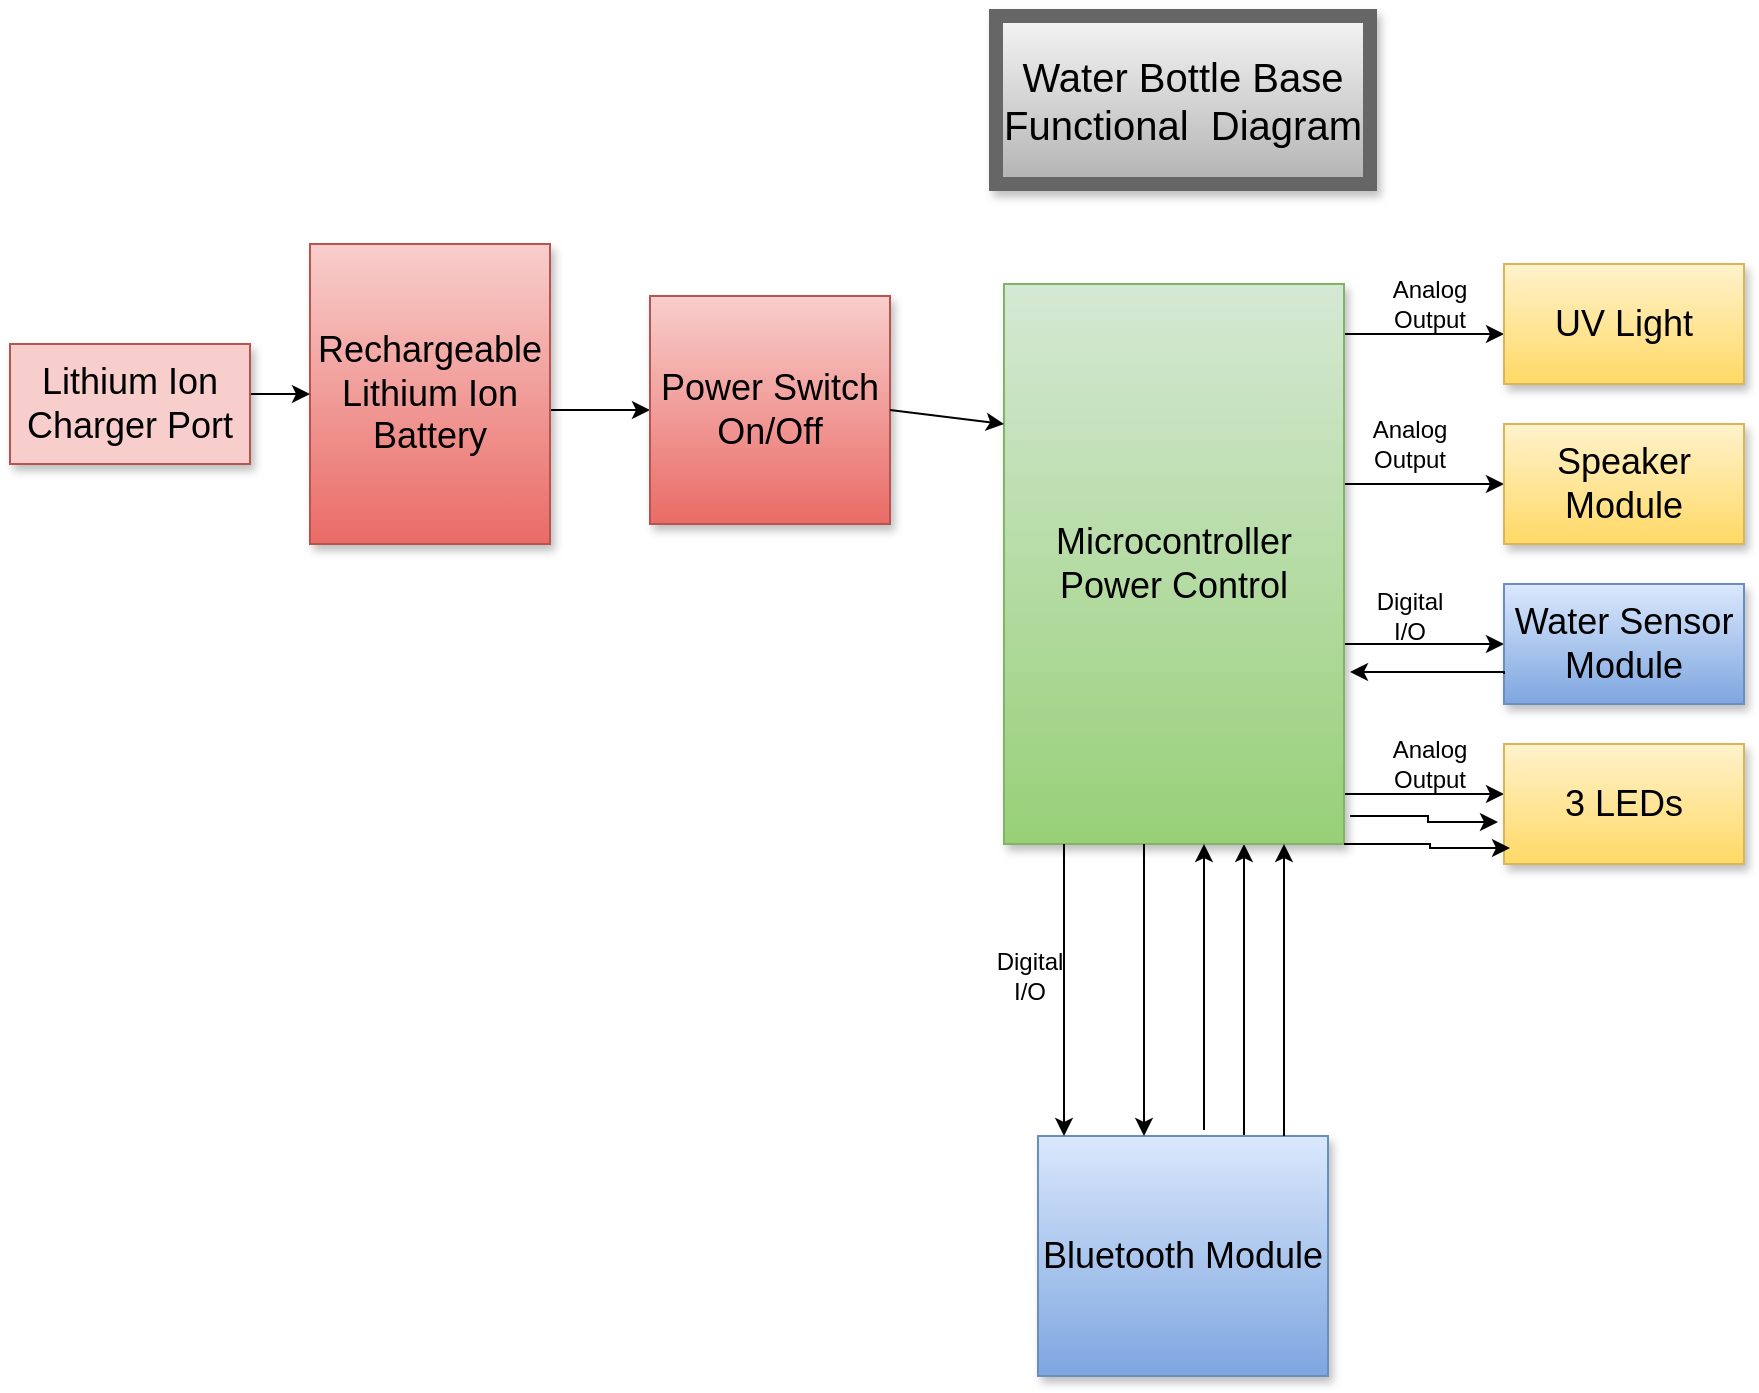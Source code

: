 <mxfile version="15.1.4" type="github">
  <diagram name="Page-1" id="90a13364-a465-7bf4-72fc-28e22215d7a0">
    <mxGraphModel dx="1564" dy="936" grid="1" gridSize="10" guides="1" tooltips="1" connect="1" arrows="1" fold="1" page="1" pageScale="1.5" pageWidth="1169" pageHeight="826" background="none" math="0" shadow="0">
      <root>
        <mxCell id="0" style=";html=1;" />
        <mxCell id="1" style=";html=1;" parent="0" />
        <mxCell id="3a17f1ce550125da-1" value="Water Bottle Base Functional&amp;nbsp; Diagram" style="whiteSpace=wrap;html=1;shadow=1;fontSize=20;fillColor=#f5f5f5;strokeColor=#666666;strokeWidth=7;gradientColor=#b3b3b3;" parent="1" vertex="1">
          <mxGeometry x="783" y="320" width="187" height="84" as="geometry" />
        </mxCell>
        <mxCell id="3a17f1ce550125da-13" style="edgeStyle=elbowEdgeStyle;rounded=0;html=1;startArrow=none;startFill=0;jettySize=auto;orthogonalLoop=1;fontSize=18;elbow=vertical;" parent="1" source="3a17f1ce550125da-2" target="3a17f1ce550125da-4" edge="1">
          <mxGeometry relative="1" as="geometry" />
        </mxCell>
        <mxCell id="3a17f1ce550125da-14" style="edgeStyle=elbowEdgeStyle;rounded=0;html=1;startArrow=none;startFill=0;jettySize=auto;orthogonalLoop=1;fontSize=18;elbow=vertical;" parent="1" source="3a17f1ce550125da-2" target="3a17f1ce550125da-5" edge="1">
          <mxGeometry relative="1" as="geometry" />
        </mxCell>
        <mxCell id="3a17f1ce550125da-15" style="edgeStyle=elbowEdgeStyle;rounded=0;html=1;startArrow=none;startFill=0;jettySize=auto;orthogonalLoop=1;fontSize=18;elbow=vertical;" parent="1" source="3a17f1ce550125da-2" target="3a17f1ce550125da-6" edge="1">
          <mxGeometry relative="1" as="geometry" />
        </mxCell>
        <mxCell id="3a17f1ce550125da-16" style="edgeStyle=elbowEdgeStyle;rounded=0;html=1;startArrow=none;startFill=0;jettySize=auto;orthogonalLoop=1;fontSize=18;elbow=vertical;" parent="1" source="3a17f1ce550125da-2" target="3a17f1ce550125da-7" edge="1">
          <mxGeometry relative="1" as="geometry" />
        </mxCell>
        <mxCell id="3a17f1ce550125da-17" style="edgeStyle=elbowEdgeStyle;rounded=0;html=1;startArrow=none;startFill=0;jettySize=auto;orthogonalLoop=1;fontSize=18;" parent="1" source="3a17f1ce550125da-10" target="3a17f1ce550125da-2" edge="1">
          <mxGeometry relative="1" as="geometry">
            <Array as="points">
              <mxPoint x="907" y="754" />
            </Array>
          </mxGeometry>
        </mxCell>
        <mxCell id="3a17f1ce550125da-2" value="Microcontroller Power Control" style="whiteSpace=wrap;html=1;shadow=1;fontSize=18;fillColor=#d5e8d4;strokeColor=#82b366;gradientColor=#97d077;" parent="1" vertex="1">
          <mxGeometry x="787" y="454" width="170" height="280" as="geometry" />
        </mxCell>
        <mxCell id="3a17f1ce550125da-4" value="UV Light" style="whiteSpace=wrap;html=1;shadow=1;fontSize=18;fillColor=#fff2cc;strokeColor=#d6b656;gradientColor=#ffd966;" parent="1" vertex="1">
          <mxGeometry x="1037" y="444" width="120" height="60" as="geometry" />
        </mxCell>
        <mxCell id="3a17f1ce550125da-5" value="Speaker Module" style="whiteSpace=wrap;html=1;shadow=1;fontSize=18;fillColor=#fff2cc;strokeColor=#d6b656;gradientColor=#ffd966;" parent="1" vertex="1">
          <mxGeometry x="1037" y="524" width="120" height="60" as="geometry" />
        </mxCell>
        <mxCell id="3a17f1ce550125da-6" value="Water Sensor Module" style="whiteSpace=wrap;html=1;shadow=1;fontSize=18;fillColor=#dae8fc;strokeColor=#6c8ebf;gradientColor=#7ea6e0;" parent="1" vertex="1">
          <mxGeometry x="1037" y="604" width="120" height="60" as="geometry" />
        </mxCell>
        <mxCell id="3a17f1ce550125da-7" value="3 LEDs" style="whiteSpace=wrap;html=1;shadow=1;fontSize=18;fillColor=#fff2cc;strokeColor=#d6b656;gradientColor=#ffd966;" parent="1" vertex="1">
          <mxGeometry x="1037" y="684" width="120" height="60" as="geometry" />
        </mxCell>
        <mxCell id="3a17f1ce550125da-20" style="edgeStyle=elbowEdgeStyle;rounded=0;html=1;startArrow=none;startFill=0;jettySize=auto;orthogonalLoop=1;fontSize=18;elbow=vertical;entryX=0;entryY=0.5;entryDx=0;entryDy=0;" parent="1" source="3a17f1ce550125da-8" target="1U7gMjARF99cWfxevql1-12" edge="1">
          <mxGeometry relative="1" as="geometry">
            <Array as="points" />
            <mxPoint x="650" y="519" as="targetPoint" />
          </mxGeometry>
        </mxCell>
        <mxCell id="3a17f1ce550125da-8" value="Rechargeable Lithium Ion Battery" style="whiteSpace=wrap;html=1;shadow=1;fontSize=18;fillColor=#f8cecc;strokeColor=#b85450;rounded=0;sketch=0;glass=0;gradientColor=#ea6b66;" parent="1" vertex="1">
          <mxGeometry x="440" y="434" width="120" height="150" as="geometry" />
        </mxCell>
        <mxCell id="3a17f1ce550125da-21" style="edgeStyle=elbowEdgeStyle;rounded=0;html=1;startArrow=none;startFill=0;jettySize=auto;orthogonalLoop=1;fontSize=18;elbow=vertical;entryX=0;entryY=0.5;entryDx=0;entryDy=0;" parent="1" source="3a17f1ce550125da-9" target="3a17f1ce550125da-8" edge="1">
          <mxGeometry relative="1" as="geometry">
            <mxPoint x="700" y="630" as="targetPoint" />
            <Array as="points" />
          </mxGeometry>
        </mxCell>
        <mxCell id="3a17f1ce550125da-9" value="Lithium Ion Charger Port" style="whiteSpace=wrap;html=1;shadow=1;fontSize=18;fillColor=#f8cecc;strokeColor=#b85450;" parent="1" vertex="1">
          <mxGeometry x="290" y="484" width="120" height="60" as="geometry" />
        </mxCell>
        <mxCell id="3a17f1ce550125da-10" value="Bluetooth Module" style="whiteSpace=wrap;html=1;shadow=1;fontSize=18;fillColor=#dae8fc;strokeColor=#6c8ebf;gradientColor=#7ea6e0;" parent="1" vertex="1">
          <mxGeometry x="804" y="880" width="145" height="120" as="geometry" />
        </mxCell>
        <mxCell id="3a17f1ce550125da-22" style="edgeStyle=elbowEdgeStyle;rounded=0;html=1;startArrow=none;startFill=0;jettySize=auto;orthogonalLoop=1;fontSize=18;" parent="1" source="3a17f1ce550125da-10" target="3a17f1ce550125da-2" edge="1">
          <mxGeometry relative="1" as="geometry">
            <mxPoint x="937" y="784" as="sourcePoint" />
            <mxPoint x="937" y="744" as="targetPoint" />
            <Array as="points">
              <mxPoint x="927" y="754" />
              <mxPoint x="907" y="754" />
            </Array>
          </mxGeometry>
        </mxCell>
        <mxCell id="3a17f1ce550125da-23" style="edgeStyle=elbowEdgeStyle;rounded=0;html=1;startArrow=none;startFill=0;jettySize=auto;orthogonalLoop=1;fontSize=18;" parent="1" edge="1">
          <mxGeometry relative="1" as="geometry">
            <mxPoint x="887" y="877" as="sourcePoint" />
            <mxPoint x="887" y="734" as="targetPoint" />
            <Array as="points">
              <mxPoint x="887" y="754" />
              <mxPoint x="887" y="754" />
            </Array>
          </mxGeometry>
        </mxCell>
        <mxCell id="3a17f1ce550125da-24" style="edgeStyle=elbowEdgeStyle;rounded=0;html=1;startArrow=none;startFill=0;jettySize=auto;orthogonalLoop=1;fontSize=18;entryX=0.366;entryY=0;entryDx=0;entryDy=0;entryPerimeter=0;" parent="1" edge="1" target="3a17f1ce550125da-10">
          <mxGeometry relative="1" as="geometry">
            <mxPoint x="857" y="734" as="sourcePoint" />
            <mxPoint x="870" y="850" as="targetPoint" />
            <Array as="points">
              <mxPoint x="857" y="754" />
              <mxPoint x="887" y="764" />
            </Array>
          </mxGeometry>
        </mxCell>
        <mxCell id="3a17f1ce550125da-26" style="edgeStyle=elbowEdgeStyle;rounded=0;html=1;startArrow=none;startFill=0;jettySize=auto;orthogonalLoop=1;fontSize=18;" parent="1" edge="1">
          <mxGeometry relative="1" as="geometry">
            <mxPoint x="817" y="734" as="sourcePoint" />
            <mxPoint x="817" y="880" as="targetPoint" />
            <Array as="points" />
          </mxGeometry>
        </mxCell>
        <mxCell id="1U7gMjARF99cWfxevql1-1" style="edgeStyle=elbowEdgeStyle;rounded=0;html=1;startArrow=none;startFill=0;jettySize=auto;orthogonalLoop=1;fontSize=18;elbow=vertical;exitX=0;exitY=0.75;exitDx=0;exitDy=0;" edge="1" parent="1" source="3a17f1ce550125da-6">
          <mxGeometry relative="1" as="geometry">
            <mxPoint x="970" y="750" as="sourcePoint" />
            <mxPoint x="960" y="648" as="targetPoint" />
            <Array as="points">
              <mxPoint x="960" y="648" />
            </Array>
          </mxGeometry>
        </mxCell>
        <mxCell id="1U7gMjARF99cWfxevql1-3" value="Digital I/O" style="text;html=1;strokeColor=none;fillColor=none;align=center;verticalAlign=middle;whiteSpace=wrap;rounded=0;glass=0;sketch=0;" vertex="1" parent="1">
          <mxGeometry x="970" y="610" width="40" height="20" as="geometry" />
        </mxCell>
        <mxCell id="1U7gMjARF99cWfxevql1-4" value="Digital I/O" style="text;html=1;strokeColor=none;fillColor=none;align=center;verticalAlign=middle;whiteSpace=wrap;rounded=0;glass=0;sketch=0;" vertex="1" parent="1">
          <mxGeometry x="780" y="790" width="40" height="20" as="geometry" />
        </mxCell>
        <mxCell id="1U7gMjARF99cWfxevql1-5" value="Analog Output" style="text;html=1;strokeColor=none;fillColor=none;align=center;verticalAlign=middle;whiteSpace=wrap;rounded=0;glass=0;sketch=0;" vertex="1" parent="1">
          <mxGeometry x="980" y="684" width="40" height="20" as="geometry" />
        </mxCell>
        <mxCell id="1U7gMjARF99cWfxevql1-6" value="Analog Output" style="text;html=1;strokeColor=none;fillColor=none;align=center;verticalAlign=middle;whiteSpace=wrap;rounded=0;glass=0;sketch=0;" vertex="1" parent="1">
          <mxGeometry x="970" y="524" width="40" height="20" as="geometry" />
        </mxCell>
        <mxCell id="1U7gMjARF99cWfxevql1-7" value="Analog Output" style="text;html=1;strokeColor=none;fillColor=none;align=center;verticalAlign=middle;whiteSpace=wrap;rounded=0;glass=0;sketch=0;" vertex="1" parent="1">
          <mxGeometry x="980" y="454" width="40" height="20" as="geometry" />
        </mxCell>
        <mxCell id="1U7gMjARF99cWfxevql1-8" style="edgeStyle=elbowEdgeStyle;rounded=0;html=1;startArrow=none;startFill=0;jettySize=auto;orthogonalLoop=1;fontSize=18;exitX=1;exitY=1;exitDx=0;exitDy=0;" edge="1" parent="1" source="3a17f1ce550125da-2">
          <mxGeometry relative="1" as="geometry">
            <Array as="points">
              <mxPoint x="1000" y="734" />
            </Array>
            <mxPoint x="1060.5" y="820" as="sourcePoint" />
            <mxPoint x="1040" y="736" as="targetPoint" />
          </mxGeometry>
        </mxCell>
        <mxCell id="1U7gMjARF99cWfxevql1-9" style="edgeStyle=elbowEdgeStyle;rounded=0;html=1;startArrow=none;startFill=0;jettySize=auto;orthogonalLoop=1;fontSize=18;exitX=1.018;exitY=0.95;exitDx=0;exitDy=0;exitPerimeter=0;" edge="1" parent="1" source="3a17f1ce550125da-2">
          <mxGeometry relative="1" as="geometry">
            <mxPoint x="960" y="720" as="sourcePoint" />
            <mxPoint x="1034" y="723" as="targetPoint" />
            <Array as="points">
              <mxPoint x="999" y="714" />
            </Array>
          </mxGeometry>
        </mxCell>
        <mxCell id="1U7gMjARF99cWfxevql1-12" value="Power Switch On/Off" style="whiteSpace=wrap;html=1;shadow=1;fontSize=18;fillColor=#f8cecc;strokeColor=#b85450;rounded=0;sketch=0;glass=0;gradientColor=#ea6b66;" vertex="1" parent="1">
          <mxGeometry x="610" y="460" width="120" height="114" as="geometry" />
        </mxCell>
        <mxCell id="1U7gMjARF99cWfxevql1-16" value="" style="endArrow=classic;html=1;entryX=0;entryY=0.25;entryDx=0;entryDy=0;exitX=1;exitY=0.5;exitDx=0;exitDy=0;" edge="1" parent="1" source="1U7gMjARF99cWfxevql1-12" target="3a17f1ce550125da-2">
          <mxGeometry width="50" height="50" relative="1" as="geometry">
            <mxPoint x="650" y="620" as="sourcePoint" />
            <mxPoint x="700" y="570" as="targetPoint" />
          </mxGeometry>
        </mxCell>
      </root>
    </mxGraphModel>
  </diagram>
</mxfile>
